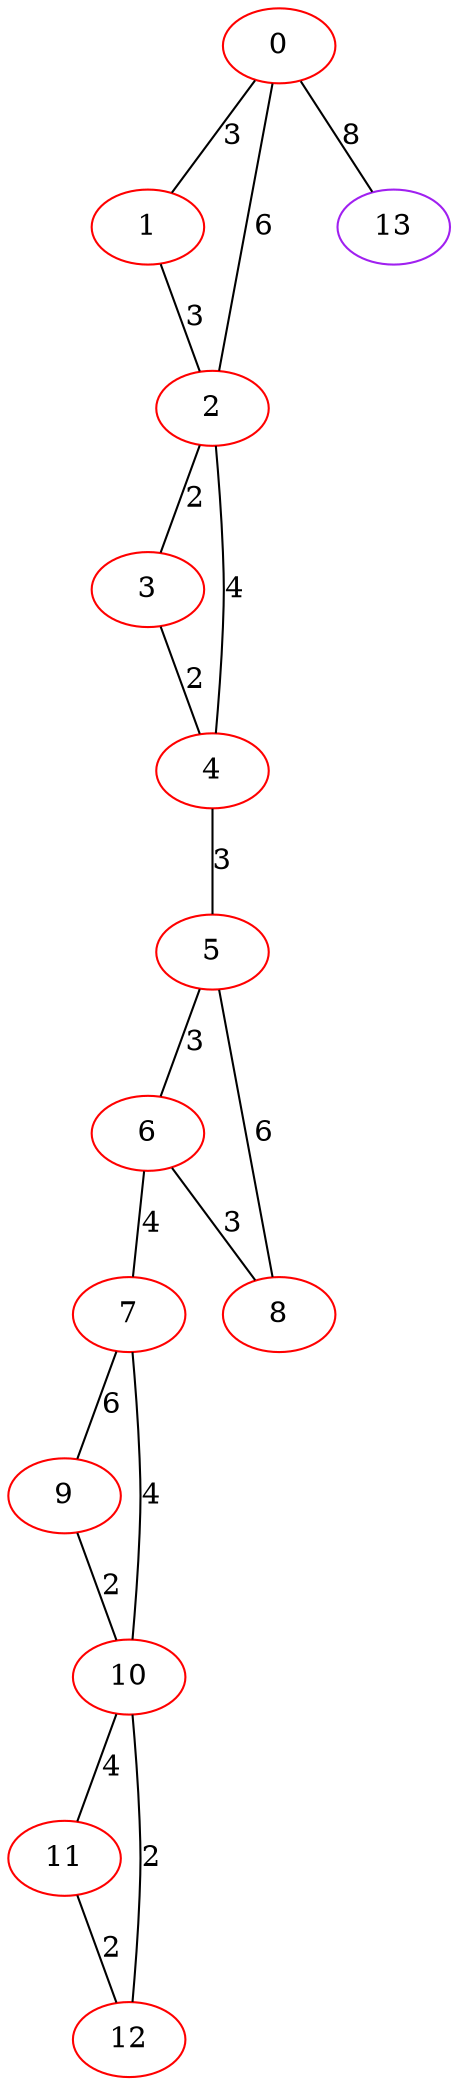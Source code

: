 graph "" {
0 [color=red, weight=1];
1 [color=red, weight=1];
2 [color=red, weight=1];
3 [color=red, weight=1];
4 [color=red, weight=1];
5 [color=red, weight=1];
6 [color=red, weight=1];
7 [color=red, weight=1];
8 [color=red, weight=1];
9 [color=red, weight=1];
10 [color=red, weight=1];
11 [color=red, weight=1];
12 [color=red, weight=1];
13 [color=purple, weight=4];
0 -- 1  [key=0, label=3];
0 -- 2  [key=0, label=6];
0 -- 13  [key=0, label=8];
1 -- 2  [key=0, label=3];
2 -- 3  [key=0, label=2];
2 -- 4  [key=0, label=4];
3 -- 4  [key=0, label=2];
4 -- 5  [key=0, label=3];
5 -- 8  [key=0, label=6];
5 -- 6  [key=0, label=3];
6 -- 8  [key=0, label=3];
6 -- 7  [key=0, label=4];
7 -- 9  [key=0, label=6];
7 -- 10  [key=0, label=4];
9 -- 10  [key=0, label=2];
10 -- 11  [key=0, label=4];
10 -- 12  [key=0, label=2];
11 -- 12  [key=0, label=2];
}
